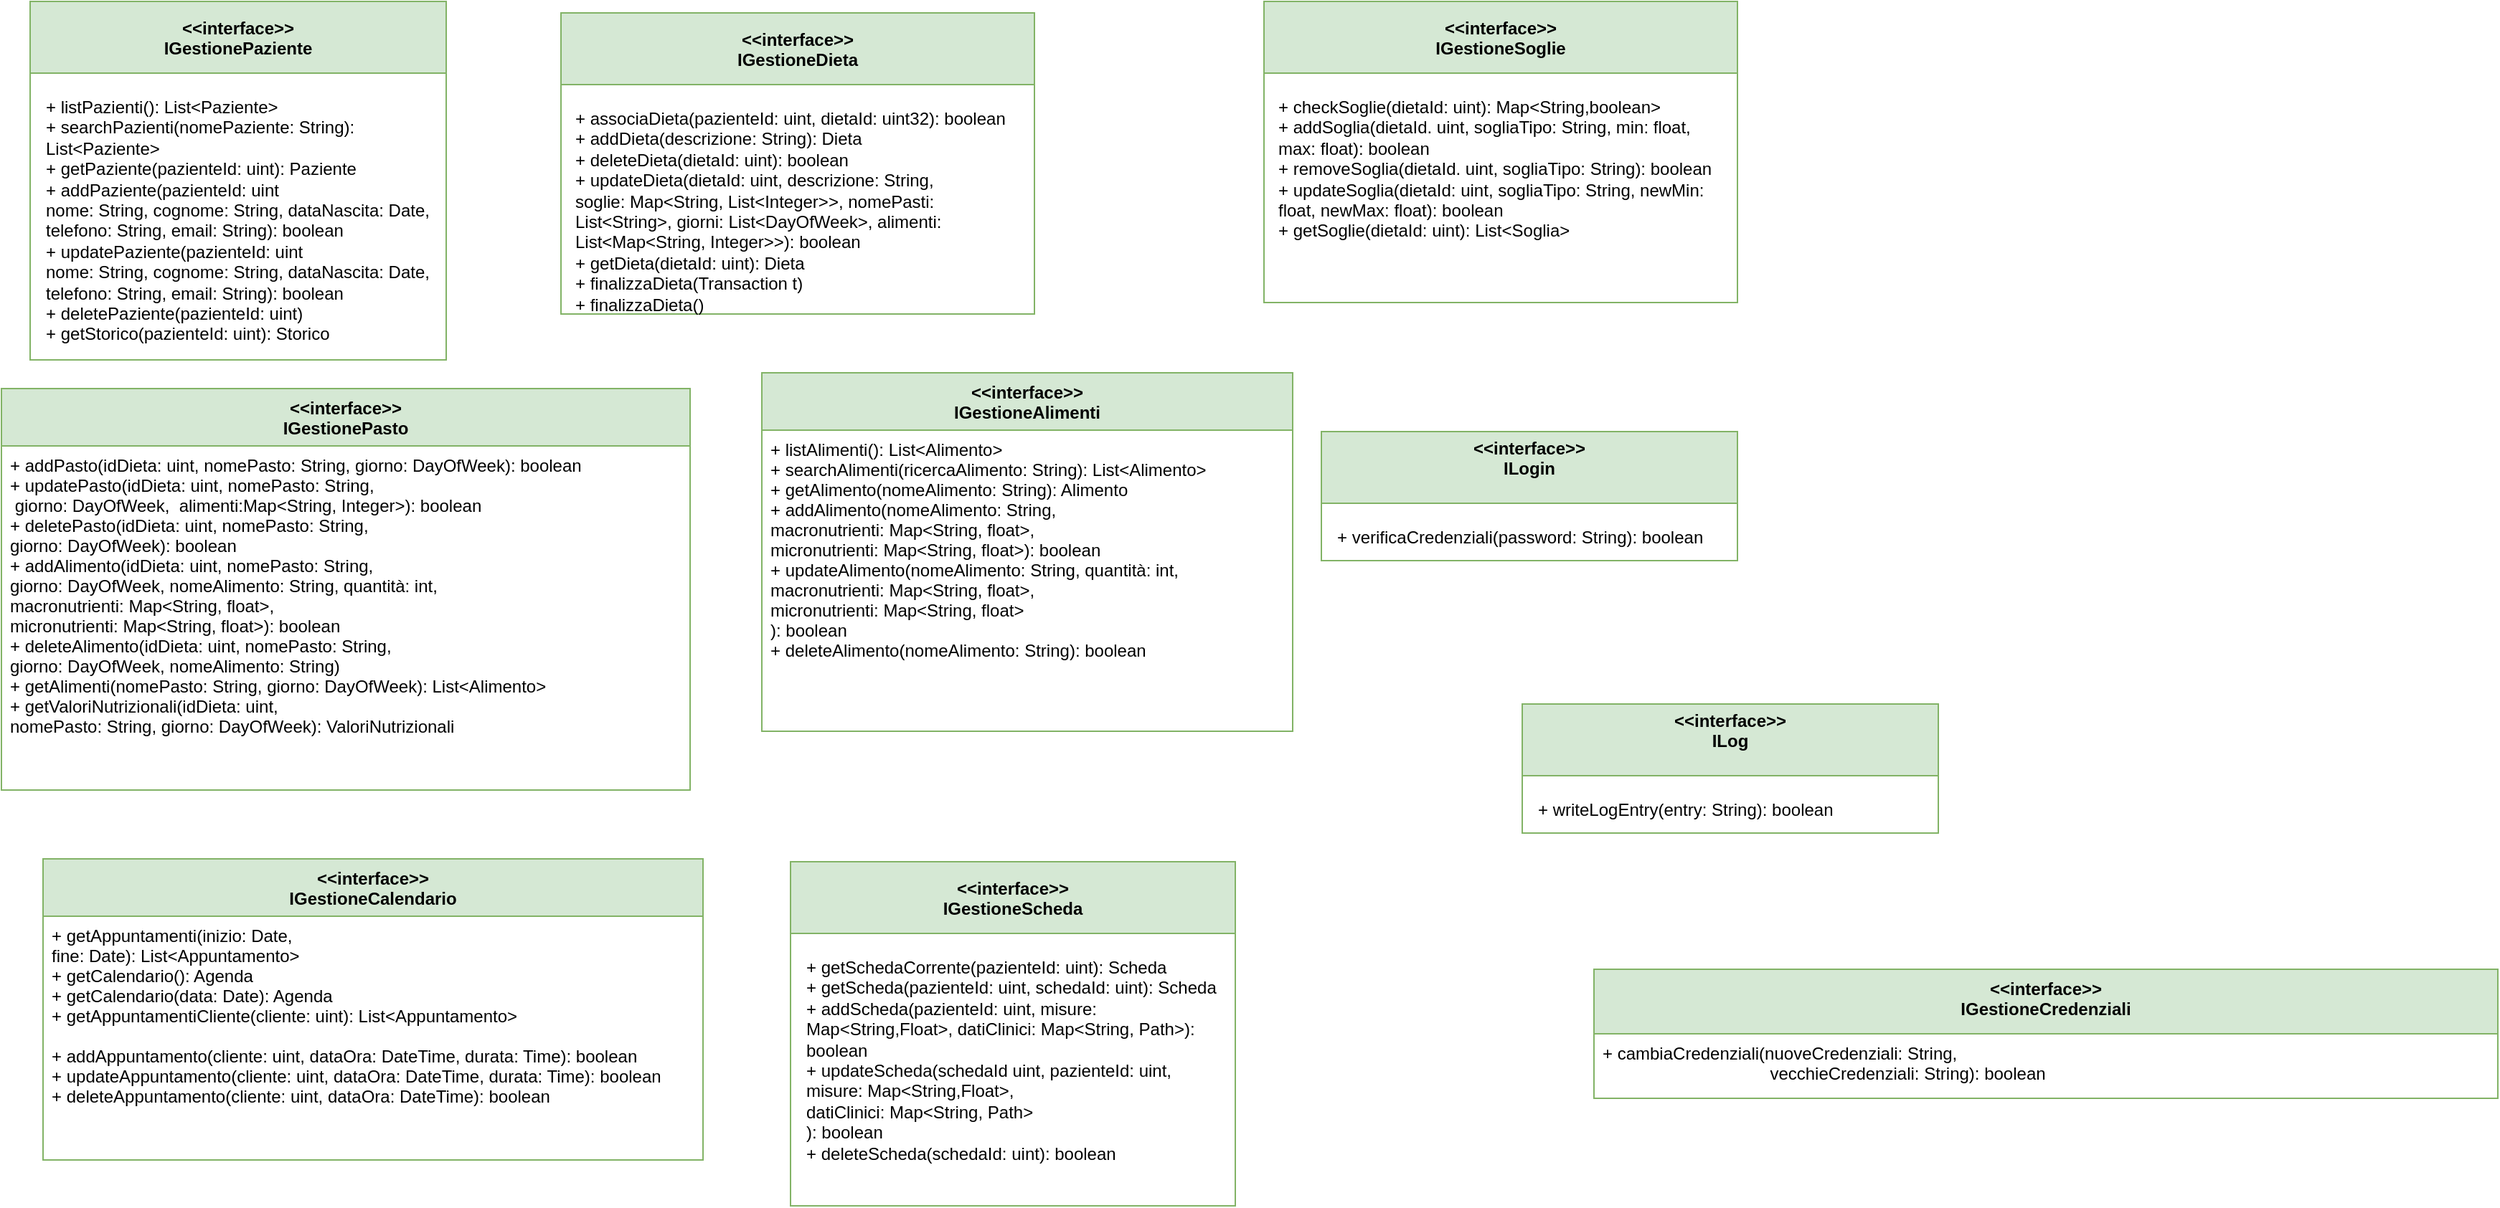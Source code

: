 <mxfile version="18.0.6" type="device"><diagram name="Page-1" id="b5b7bab2-c9e2-2cf4-8b2a-24fd1a2a6d21"><mxGraphModel dx="1038" dy="641" grid="1" gridSize="10" guides="1" tooltips="1" connect="1" arrows="1" fold="1" page="1" pageScale="1" pageWidth="827" pageHeight="1169" background="none" math="0" shadow="0"><root><mxCell id="0"/><mxCell id="1" parent="0"/><mxCell id="QulBlBRZskvf9of2ID0m-285" value="&lt;&lt;interface&gt;&gt;&#10;IGestionePaziente" style="swimlane;startSize=50;fillColor=#d5e8d4;strokeColor=#82b366;" parent="1" vertex="1"><mxGeometry x="290" y="80" width="290" height="250" as="geometry"/></mxCell><mxCell id="QulBlBRZskvf9of2ID0m-286" value="&lt;div&gt;+ listPazienti(): List&amp;lt;Paziente&amp;gt;&lt;/div&gt;&lt;div&gt;+ searchPazienti(nomePaziente: String): List&amp;lt;Paziente&amp;gt;&lt;/div&gt;&lt;div&gt;+ getPaziente(pazienteId: uint): Paziente&lt;/div&gt;&lt;div&gt;+ addPaziente(pazienteId: uint&lt;/div&gt;nome: String, cognome: String, dataNascita: Date, telefono: String, email: String&lt;span style=&quot;background-color: initial;&quot;&gt;): boolean&lt;/span&gt;&lt;br&gt;&lt;div&gt;+ updatePaziente(&lt;span style=&quot;background-color: initial;&quot;&gt;pazienteId: uint&lt;/span&gt;&lt;br&gt;nome: String, cognome: String, dataNascita: Date, telefono: String, email: String): boolean&lt;/div&gt;&lt;div&gt;+ deletePaziente(pazienteId: uint)&lt;/div&gt;&lt;div&gt;+ getStorico(pazienteId: uint): Storico&lt;/div&gt;&lt;div&gt;&lt;/div&gt;" style="text;whiteSpace=wrap;html=1;" parent="QulBlBRZskvf9of2ID0m-285" vertex="1"><mxGeometry x="9" y="60" width="290" height="30" as="geometry"/></mxCell><mxCell id="QulBlBRZskvf9of2ID0m-287" value="&lt;&lt;interface&gt;&gt;&#10;IGestioneDieta" style="swimlane;startSize=50;fillColor=#d5e8d4;strokeColor=#82b366;" parent="1" vertex="1"><mxGeometry x="660" y="88" width="330" height="210" as="geometry"/></mxCell><mxCell id="QulBlBRZskvf9of2ID0m-288" value="+ associaDieta(pazienteId: uint, dietaId: uint32): boolean&lt;br&gt;+ addDieta(descrizione: String): Dieta&lt;br&gt;+ deleteDieta(dietaId: uint): boolean&lt;br&gt;&lt;div&gt;+ updateDieta(dietaId: uint, descrizione: String,&amp;nbsp;&lt;/div&gt;&lt;div&gt;soglie: Map&amp;lt;String, List&amp;lt;Integer&amp;gt;&amp;gt;, nomePasti: List&amp;lt;String&amp;gt;, giorni: List&amp;lt;DayOfWeek&amp;gt;, alimenti: List&amp;lt;Map&amp;lt;String, Integer&amp;gt;&amp;gt;): boolean&lt;/div&gt;&lt;div&gt;+ getDieta(dietaId: uint): Dieta&lt;br&gt;&lt;/div&gt;&lt;div&gt;+ finalizzaDieta(Transaction t)&lt;/div&gt;&lt;div&gt;+ finalizzaDieta()&lt;/div&gt;" style="text;whiteSpace=wrap;html=1;" parent="QulBlBRZskvf9of2ID0m-287" vertex="1"><mxGeometry x="8" y="60" width="312" height="30" as="geometry"/></mxCell><mxCell id="QulBlBRZskvf9of2ID0m-289" value="&lt;&lt;interface&gt;&gt;&#10;IGestionePasto&#10;" style="swimlane;fontStyle=1;align=center;verticalAlign=top;childLayout=stackLayout;horizontal=1;startSize=40;horizontalStack=0;resizeParent=1;resizeParentMax=0;resizeLast=0;collapsible=1;marginBottom=0;fillColor=#d5e8d4;strokeColor=#82b366;" parent="1" vertex="1"><mxGeometry x="270" y="350" width="480" height="280" as="geometry"/></mxCell><mxCell id="QulBlBRZskvf9of2ID0m-290" value="+ addPasto(idDieta: uint, nomePasto: String, giorno: DayOfWeek): boolean&#10;+ updatePasto(idDieta: uint, nomePasto: String,&#10; giorno: DayOfWeek,  alimenti:Map&lt;String, Integer&gt;): boolean&#10;+ deletePasto(idDieta: uint, nomePasto: String,&#10;giorno: DayOfWeek): boolean&#10;+ addAlimento(idDieta: uint, nomePasto: String,&#10;giorno: DayOfWeek, nomeAlimento: String, quantità: int,&#10;macronutrienti: Map&lt;String, float&gt;,&#10;micronutrienti: Map&lt;String, float&gt;): boolean&#10;+ deleteAlimento(idDieta: uint, nomePasto: String,&#10;giorno: DayOfWeek, nomeAlimento: String)&#10;+ getAlimenti(nomePasto: String, giorno: DayOfWeek): List&lt;Alimento&gt;&#10;+ getValoriNutrizionali(idDieta: uint,&#10;nomePasto: String, giorno: DayOfWeek): ValoriNutrizionali" style="text;align=left;verticalAlign=top;spacingLeft=4;spacingRight=4;overflow=hidden;rotatable=0;points=[[0,0.5],[1,0.5]];portConstraint=eastwest;" parent="QulBlBRZskvf9of2ID0m-289" vertex="1"><mxGeometry y="40" width="480" height="240" as="geometry"/></mxCell><mxCell id="QulBlBRZskvf9of2ID0m-291" value="&lt;&lt;interface&gt;&gt;&#10;ILog&#10;" style="swimlane;startSize=50;fillColor=#d5e8d4;strokeColor=#82b366;" parent="1" vertex="1"><mxGeometry x="1330" y="570" width="290" height="90" as="geometry"/></mxCell><mxCell id="QulBlBRZskvf9of2ID0m-292" value="&lt;div&gt;+ writeLogEntry(entry: String): boolean&lt;br&gt;&lt;/div&gt;&lt;div&gt;&lt;br&gt;&lt;/div&gt;&lt;div&gt;&lt;br&gt;&lt;/div&gt;" style="text;whiteSpace=wrap;html=1;" parent="QulBlBRZskvf9of2ID0m-291" vertex="1"><mxGeometry x="9" y="60" width="290" height="30" as="geometry"/></mxCell><mxCell id="QulBlBRZskvf9of2ID0m-293" value="&lt;&lt;interface&gt;&gt;&#10;IGestioneAlimenti" style="swimlane;fontStyle=1;align=center;verticalAlign=top;childLayout=stackLayout;horizontal=1;startSize=40;horizontalStack=0;resizeParent=1;resizeParentMax=0;resizeLast=0;collapsible=1;marginBottom=0;fillColor=#d5e8d4;strokeColor=#82b366;" parent="1" vertex="1"><mxGeometry x="800" y="339" width="370" height="250" as="geometry"/></mxCell><mxCell id="QulBlBRZskvf9of2ID0m-294" value="+ listAlimenti(): List&lt;Alimento&gt;&#10;+ searchAlimenti(ricercaAlimento: String): List&lt;Alimento&gt;&#10;+ getAlimento(nomeAlimento: String): Alimento&#10;+ addAlimento(nomeAlimento: String,&#10;macronutrienti: Map&lt;String, float&gt;,&#10;micronutrienti: Map&lt;String, float&gt;): boolean&#10;+ updateAlimento(nomeAlimento: String, quantità: int,&#10;macronutrienti: Map&lt;String, float&gt;,&#10;micronutrienti: Map&lt;String, float&gt;&#10;): boolean&#10;+ deleteAlimento(nomeAlimento: String): boolean&#10;&#10;" style="text;align=left;verticalAlign=top;spacingLeft=4;spacingRight=4;overflow=hidden;rotatable=0;points=[[0,0.5],[1,0.5]];portConstraint=eastwest;" parent="QulBlBRZskvf9of2ID0m-293" vertex="1"><mxGeometry y="40" width="370" height="210" as="geometry"/></mxCell><mxCell id="QulBlBRZskvf9of2ID0m-295" value="&lt;&lt;interface&gt;&gt;&#10;IGestioneCredenziali" style="swimlane;fontStyle=1;align=center;verticalAlign=top;childLayout=stackLayout;horizontal=1;startSize=45;horizontalStack=0;resizeParent=1;resizeParentMax=0;resizeLast=0;collapsible=1;marginBottom=0;fillColor=#d5e8d4;strokeColor=#82b366;" parent="1" vertex="1"><mxGeometry x="1380" y="755" width="630" height="90" as="geometry"/></mxCell><mxCell id="QulBlBRZskvf9of2ID0m-296" value="+ cambiaCredenziali(nuoveCredenziali: String,&#10;                                   vecchieCredenziali: String): boolean" style="text;align=left;verticalAlign=top;spacingLeft=4;spacingRight=4;overflow=hidden;rotatable=0;points=[[0,0.5],[1,0.5]];portConstraint=eastwest;" parent="QulBlBRZskvf9of2ID0m-295" vertex="1"><mxGeometry y="45" width="630" height="45" as="geometry"/></mxCell><mxCell id="QulBlBRZskvf9of2ID0m-297" value="&lt;&lt;interface&gt;&gt;&#10;IGestioneCalendario" style="swimlane;fontStyle=1;align=center;verticalAlign=top;childLayout=stackLayout;horizontal=1;startSize=40;horizontalStack=0;resizeParent=1;resizeParentMax=0;resizeLast=0;collapsible=1;marginBottom=0;fillColor=#d5e8d4;strokeColor=#82b366;" parent="1" vertex="1"><mxGeometry x="299" y="678" width="460" height="210" as="geometry"/></mxCell><mxCell id="QulBlBRZskvf9of2ID0m-298" value="+ getAppuntamenti(inizio: Date,&#10;fine: Date): List&lt;Appuntamento&gt;&#10;+ getCalendario(): Agenda&#10;+ getCalendario(data: Date): Agenda&#10;+ getAppuntamentiCliente(cliente: uint): List&lt;Appuntamento&gt;&#10;&#10;+ addAppuntamento(cliente: uint, dataOra: DateTime, durata: Time): boolean&#10;+ updateAppuntamento(cliente: uint, dataOra: DateTime, durata: Time): boolean&#10;+ deleteAppuntamento(cliente: uint, dataOra: DateTime): boolean" style="text;align=left;verticalAlign=top;spacingLeft=4;spacingRight=4;overflow=hidden;rotatable=0;points=[[0,0.5],[1,0.5]];portConstraint=eastwest;" parent="QulBlBRZskvf9of2ID0m-297" vertex="1"><mxGeometry y="40" width="460" height="170" as="geometry"/></mxCell><mxCell id="QulBlBRZskvf9of2ID0m-301" value="&lt;&lt;interface&gt;&gt;&#10;IGestioneSoglie" style="swimlane;startSize=50;fillColor=#d5e8d4;strokeColor=#82b366;" parent="1" vertex="1"><mxGeometry x="1150" y="80" width="330" height="210" as="geometry"/></mxCell><mxCell id="QulBlBRZskvf9of2ID0m-302" value="+ checkSoglie(dietaId: uint): Map&amp;lt;String,boolean&amp;gt;&lt;br&gt;&lt;div&gt;+ addSoglia(dietaId. uint, sogliaTipo: String, min: float, max: float): boolean&lt;/div&gt;&lt;div&gt;+ removeSoglia(dietaId. uint, sogliaTipo: String): boolean&lt;/div&gt;&lt;div&gt;+ updateSoglia(dietaId: uint, sogliaTipo: String, newMin: float, newMax: float): boolean&lt;br&gt;+ getSoglie(dietaId: uint): List&amp;lt;Soglia&amp;gt;&lt;/div&gt;" style="text;whiteSpace=wrap;html=1;" parent="QulBlBRZskvf9of2ID0m-301" vertex="1"><mxGeometry x="8" y="60" width="312" height="30" as="geometry"/></mxCell><mxCell id="-ev9jZgb10lg-JoY_Jhr-1" value="&lt;&lt;interface&gt;&gt;&#10;IGestioneScheda" style="swimlane;startSize=50;fillColor=#d5e8d4;strokeColor=#82b366;" parent="1" vertex="1"><mxGeometry x="820" y="680" width="310" height="240" as="geometry"/></mxCell><mxCell id="-ev9jZgb10lg-JoY_Jhr-2" value="&lt;div&gt;&lt;div&gt;&lt;div&gt;+ getSchedaCorrente(pazienteId: uint): Scheda&lt;/div&gt;&lt;div&gt;+ getScheda(pazienteId: uint, schedaId: uint): Scheda&lt;br&gt;+ addScheda(pazienteId: uint, misure: Map&amp;lt;String,Float&amp;gt;, datiClinici: Map&amp;lt;String, Path&amp;gt;): boolean&lt;br&gt;+ updateScheda(schedaId uint, pazienteId: uint,&amp;nbsp;&lt;/div&gt;misure: Map&amp;lt;String,Float&amp;gt;,&lt;br&gt;datiClinici: Map&amp;lt;String, Path&amp;gt;&lt;div&gt;&lt;span style=&quot;background-color: initial;&quot;&gt;): boolean&lt;/span&gt;&lt;/div&gt;&lt;div&gt;+ deleteScheda(schedaId: uint): boolean&lt;br&gt;&lt;/div&gt;&lt;div&gt;&lt;br&gt;&lt;/div&gt;&lt;/div&gt;&lt;/div&gt;" style="text;whiteSpace=wrap;html=1;" parent="-ev9jZgb10lg-JoY_Jhr-1" vertex="1"><mxGeometry x="9" y="60" width="290" height="30" as="geometry"/></mxCell><mxCell id="CYPUCDpjwi4rOomeHPzY-1" value="&lt;&lt;interface&gt;&gt;&#10;ILogin&#10;" style="swimlane;startSize=50;fillColor=#d5e8d4;strokeColor=#82b366;" vertex="1" parent="1"><mxGeometry x="1190" y="380" width="290" height="90" as="geometry"/></mxCell><mxCell id="CYPUCDpjwi4rOomeHPzY-2" value="+ verificaCredenziali(password: String): boolean" style="text;whiteSpace=wrap;html=1;" vertex="1" parent="CYPUCDpjwi4rOomeHPzY-1"><mxGeometry x="9" y="60" width="290" height="30" as="geometry"/></mxCell></root></mxGraphModel></diagram></mxfile>